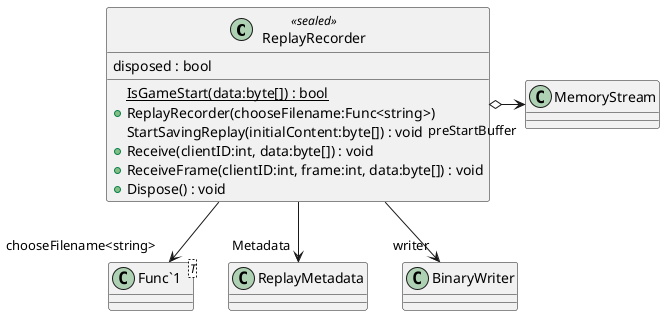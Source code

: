 @startuml
class ReplayRecorder <<sealed>> {
    {static} IsGameStart(data:byte[]) : bool
    + ReplayRecorder(chooseFilename:Func<string>)
    StartSavingReplay(initialContent:byte[]) : void
    + Receive(clientID:int, data:byte[]) : void
    + ReceiveFrame(clientID:int, frame:int, data:byte[]) : void
    disposed : bool
    + Dispose() : void
}
class "Func`1"<T> {
}
ReplayRecorder --> "Metadata" ReplayMetadata
ReplayRecorder --> "writer" BinaryWriter
ReplayRecorder --> "chooseFilename<string>" "Func`1"
ReplayRecorder o-> "preStartBuffer" MemoryStream
@enduml

